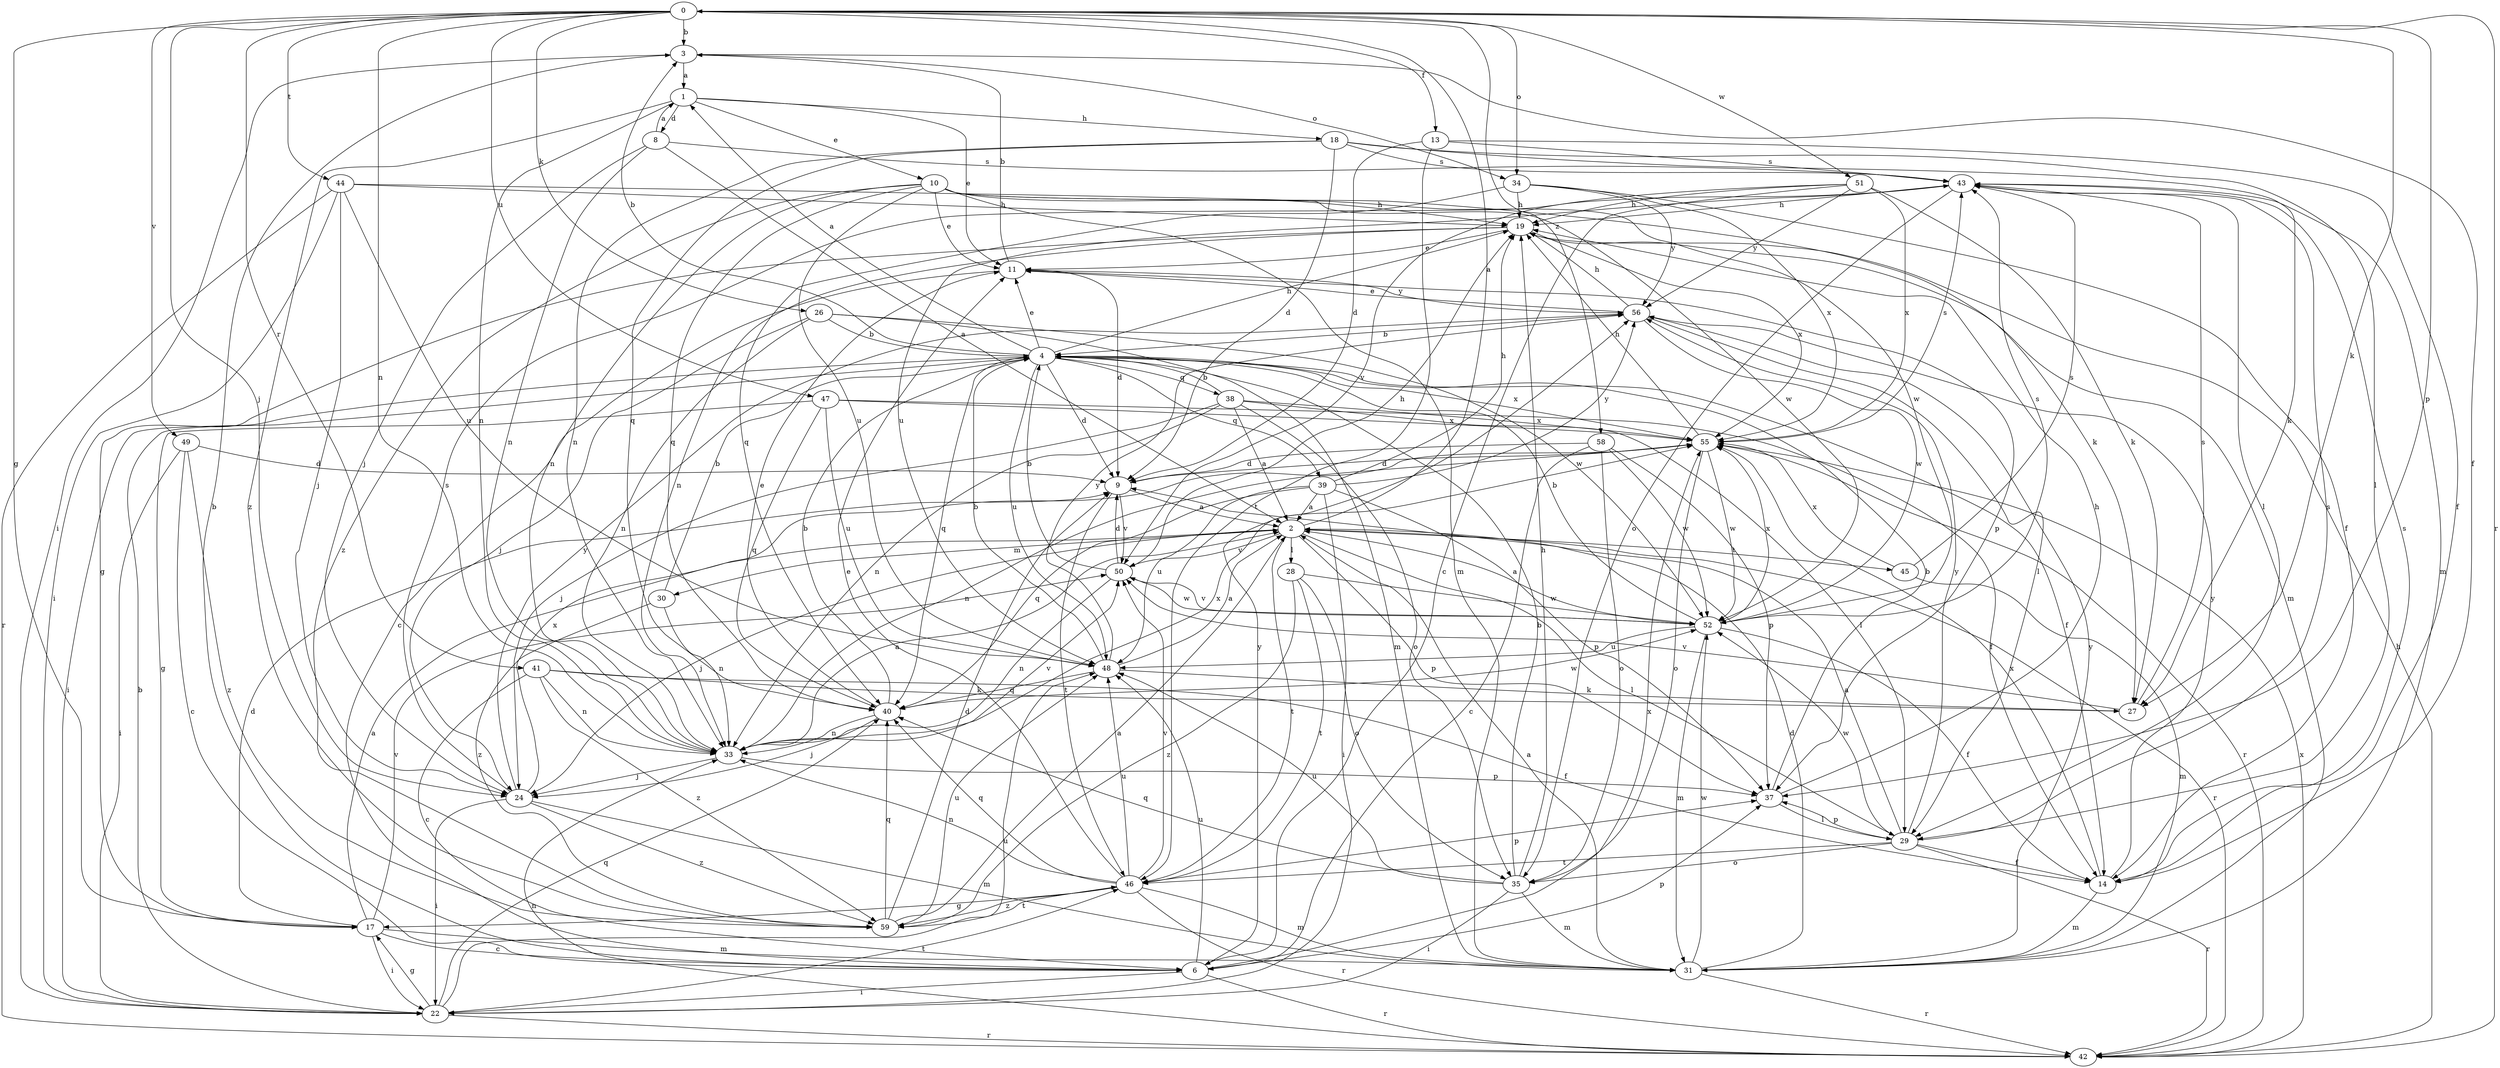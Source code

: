 strict digraph  {
0;
1;
2;
3;
4;
6;
8;
9;
10;
11;
13;
14;
17;
18;
19;
22;
24;
26;
27;
28;
29;
30;
31;
33;
34;
35;
37;
38;
39;
40;
41;
42;
43;
44;
45;
46;
47;
48;
49;
50;
51;
52;
55;
56;
58;
59;
0 -> 3  [label=b];
0 -> 13  [label=f];
0 -> 17  [label=g];
0 -> 24  [label=j];
0 -> 26  [label=k];
0 -> 27  [label=k];
0 -> 33  [label=n];
0 -> 34  [label=o];
0 -> 37  [label=p];
0 -> 41  [label=r];
0 -> 42  [label=r];
0 -> 44  [label=t];
0 -> 47  [label=u];
0 -> 49  [label=v];
0 -> 51  [label=w];
0 -> 58  [label=z];
1 -> 8  [label=d];
1 -> 10  [label=e];
1 -> 11  [label=e];
1 -> 18  [label=h];
1 -> 33  [label=n];
1 -> 59  [label=z];
2 -> 0  [label=a];
2 -> 24  [label=j];
2 -> 28  [label=l];
2 -> 29  [label=l];
2 -> 30  [label=m];
2 -> 37  [label=p];
2 -> 42  [label=r];
2 -> 45  [label=t];
2 -> 46  [label=t];
2 -> 50  [label=v];
3 -> 1  [label=a];
3 -> 14  [label=f];
3 -> 22  [label=i];
3 -> 34  [label=o];
4 -> 1  [label=a];
4 -> 3  [label=b];
4 -> 9  [label=d];
4 -> 11  [label=e];
4 -> 14  [label=f];
4 -> 19  [label=h];
4 -> 22  [label=i];
4 -> 38  [label=q];
4 -> 39  [label=q];
4 -> 40  [label=q];
4 -> 48  [label=u];
4 -> 55  [label=x];
6 -> 3  [label=b];
6 -> 22  [label=i];
6 -> 37  [label=p];
6 -> 42  [label=r];
6 -> 48  [label=u];
6 -> 55  [label=x];
6 -> 56  [label=y];
8 -> 1  [label=a];
8 -> 2  [label=a];
8 -> 24  [label=j];
8 -> 33  [label=n];
8 -> 43  [label=s];
9 -> 2  [label=a];
9 -> 46  [label=t];
9 -> 50  [label=v];
10 -> 11  [label=e];
10 -> 19  [label=h];
10 -> 27  [label=k];
10 -> 31  [label=m];
10 -> 33  [label=n];
10 -> 40  [label=q];
10 -> 48  [label=u];
10 -> 52  [label=w];
10 -> 59  [label=z];
11 -> 3  [label=b];
11 -> 6  [label=c];
11 -> 9  [label=d];
11 -> 37  [label=p];
11 -> 56  [label=y];
13 -> 9  [label=d];
13 -> 14  [label=f];
13 -> 43  [label=s];
13 -> 46  [label=t];
14 -> 31  [label=m];
14 -> 43  [label=s];
14 -> 55  [label=x];
14 -> 56  [label=y];
17 -> 2  [label=a];
17 -> 6  [label=c];
17 -> 9  [label=d];
17 -> 22  [label=i];
17 -> 31  [label=m];
17 -> 50  [label=v];
18 -> 9  [label=d];
18 -> 27  [label=k];
18 -> 29  [label=l];
18 -> 33  [label=n];
18 -> 40  [label=q];
18 -> 43  [label=s];
19 -> 11  [label=e];
19 -> 17  [label=g];
19 -> 31  [label=m];
19 -> 33  [label=n];
19 -> 55  [label=x];
22 -> 4  [label=b];
22 -> 17  [label=g];
22 -> 40  [label=q];
22 -> 42  [label=r];
22 -> 46  [label=t];
22 -> 48  [label=u];
24 -> 22  [label=i];
24 -> 31  [label=m];
24 -> 43  [label=s];
24 -> 55  [label=x];
24 -> 56  [label=y];
24 -> 59  [label=z];
26 -> 4  [label=b];
26 -> 24  [label=j];
26 -> 31  [label=m];
26 -> 33  [label=n];
26 -> 52  [label=w];
27 -> 43  [label=s];
27 -> 50  [label=v];
28 -> 35  [label=o];
28 -> 46  [label=t];
28 -> 52  [label=w];
28 -> 59  [label=z];
29 -> 2  [label=a];
29 -> 14  [label=f];
29 -> 35  [label=o];
29 -> 37  [label=p];
29 -> 42  [label=r];
29 -> 43  [label=s];
29 -> 46  [label=t];
29 -> 52  [label=w];
29 -> 56  [label=y];
30 -> 4  [label=b];
30 -> 33  [label=n];
30 -> 59  [label=z];
31 -> 2  [label=a];
31 -> 9  [label=d];
31 -> 42  [label=r];
31 -> 52  [label=w];
31 -> 56  [label=y];
33 -> 2  [label=a];
33 -> 24  [label=j];
33 -> 37  [label=p];
33 -> 50  [label=v];
33 -> 55  [label=x];
34 -> 14  [label=f];
34 -> 19  [label=h];
34 -> 40  [label=q];
34 -> 55  [label=x];
34 -> 56  [label=y];
35 -> 4  [label=b];
35 -> 19  [label=h];
35 -> 22  [label=i];
35 -> 31  [label=m];
35 -> 40  [label=q];
35 -> 48  [label=u];
37 -> 4  [label=b];
37 -> 19  [label=h];
37 -> 29  [label=l];
38 -> 2  [label=a];
38 -> 4  [label=b];
38 -> 24  [label=j];
38 -> 29  [label=l];
38 -> 33  [label=n];
38 -> 35  [label=o];
38 -> 55  [label=x];
39 -> 2  [label=a];
39 -> 19  [label=h];
39 -> 22  [label=i];
39 -> 37  [label=p];
39 -> 40  [label=q];
39 -> 48  [label=u];
39 -> 56  [label=y];
40 -> 4  [label=b];
40 -> 11  [label=e];
40 -> 24  [label=j];
40 -> 33  [label=n];
40 -> 52  [label=w];
41 -> 6  [label=c];
41 -> 14  [label=f];
41 -> 27  [label=k];
41 -> 33  [label=n];
41 -> 59  [label=z];
42 -> 19  [label=h];
42 -> 33  [label=n];
42 -> 55  [label=x];
43 -> 19  [label=h];
43 -> 29  [label=l];
43 -> 31  [label=m];
43 -> 35  [label=o];
43 -> 48  [label=u];
44 -> 19  [label=h];
44 -> 22  [label=i];
44 -> 24  [label=j];
44 -> 42  [label=r];
44 -> 48  [label=u];
44 -> 52  [label=w];
45 -> 31  [label=m];
45 -> 43  [label=s];
45 -> 55  [label=x];
46 -> 11  [label=e];
46 -> 17  [label=g];
46 -> 31  [label=m];
46 -> 33  [label=n];
46 -> 37  [label=p];
46 -> 40  [label=q];
46 -> 42  [label=r];
46 -> 48  [label=u];
46 -> 50  [label=v];
46 -> 59  [label=z];
47 -> 14  [label=f];
47 -> 17  [label=g];
47 -> 40  [label=q];
47 -> 48  [label=u];
47 -> 55  [label=x];
48 -> 2  [label=a];
48 -> 4  [label=b];
48 -> 27  [label=k];
48 -> 40  [label=q];
48 -> 56  [label=y];
49 -> 6  [label=c];
49 -> 9  [label=d];
49 -> 22  [label=i];
49 -> 59  [label=z];
50 -> 4  [label=b];
50 -> 9  [label=d];
50 -> 19  [label=h];
50 -> 33  [label=n];
50 -> 52  [label=w];
51 -> 6  [label=c];
51 -> 19  [label=h];
51 -> 27  [label=k];
51 -> 50  [label=v];
51 -> 55  [label=x];
51 -> 56  [label=y];
52 -> 2  [label=a];
52 -> 4  [label=b];
52 -> 14  [label=f];
52 -> 31  [label=m];
52 -> 43  [label=s];
52 -> 48  [label=u];
52 -> 50  [label=v];
52 -> 55  [label=x];
55 -> 9  [label=d];
55 -> 19  [label=h];
55 -> 33  [label=n];
55 -> 35  [label=o];
55 -> 42  [label=r];
55 -> 43  [label=s];
55 -> 52  [label=w];
56 -> 4  [label=b];
56 -> 11  [label=e];
56 -> 19  [label=h];
56 -> 29  [label=l];
56 -> 52  [label=w];
58 -> 6  [label=c];
58 -> 9  [label=d];
58 -> 35  [label=o];
58 -> 37  [label=p];
58 -> 52  [label=w];
59 -> 2  [label=a];
59 -> 9  [label=d];
59 -> 40  [label=q];
59 -> 46  [label=t];
59 -> 48  [label=u];
}

